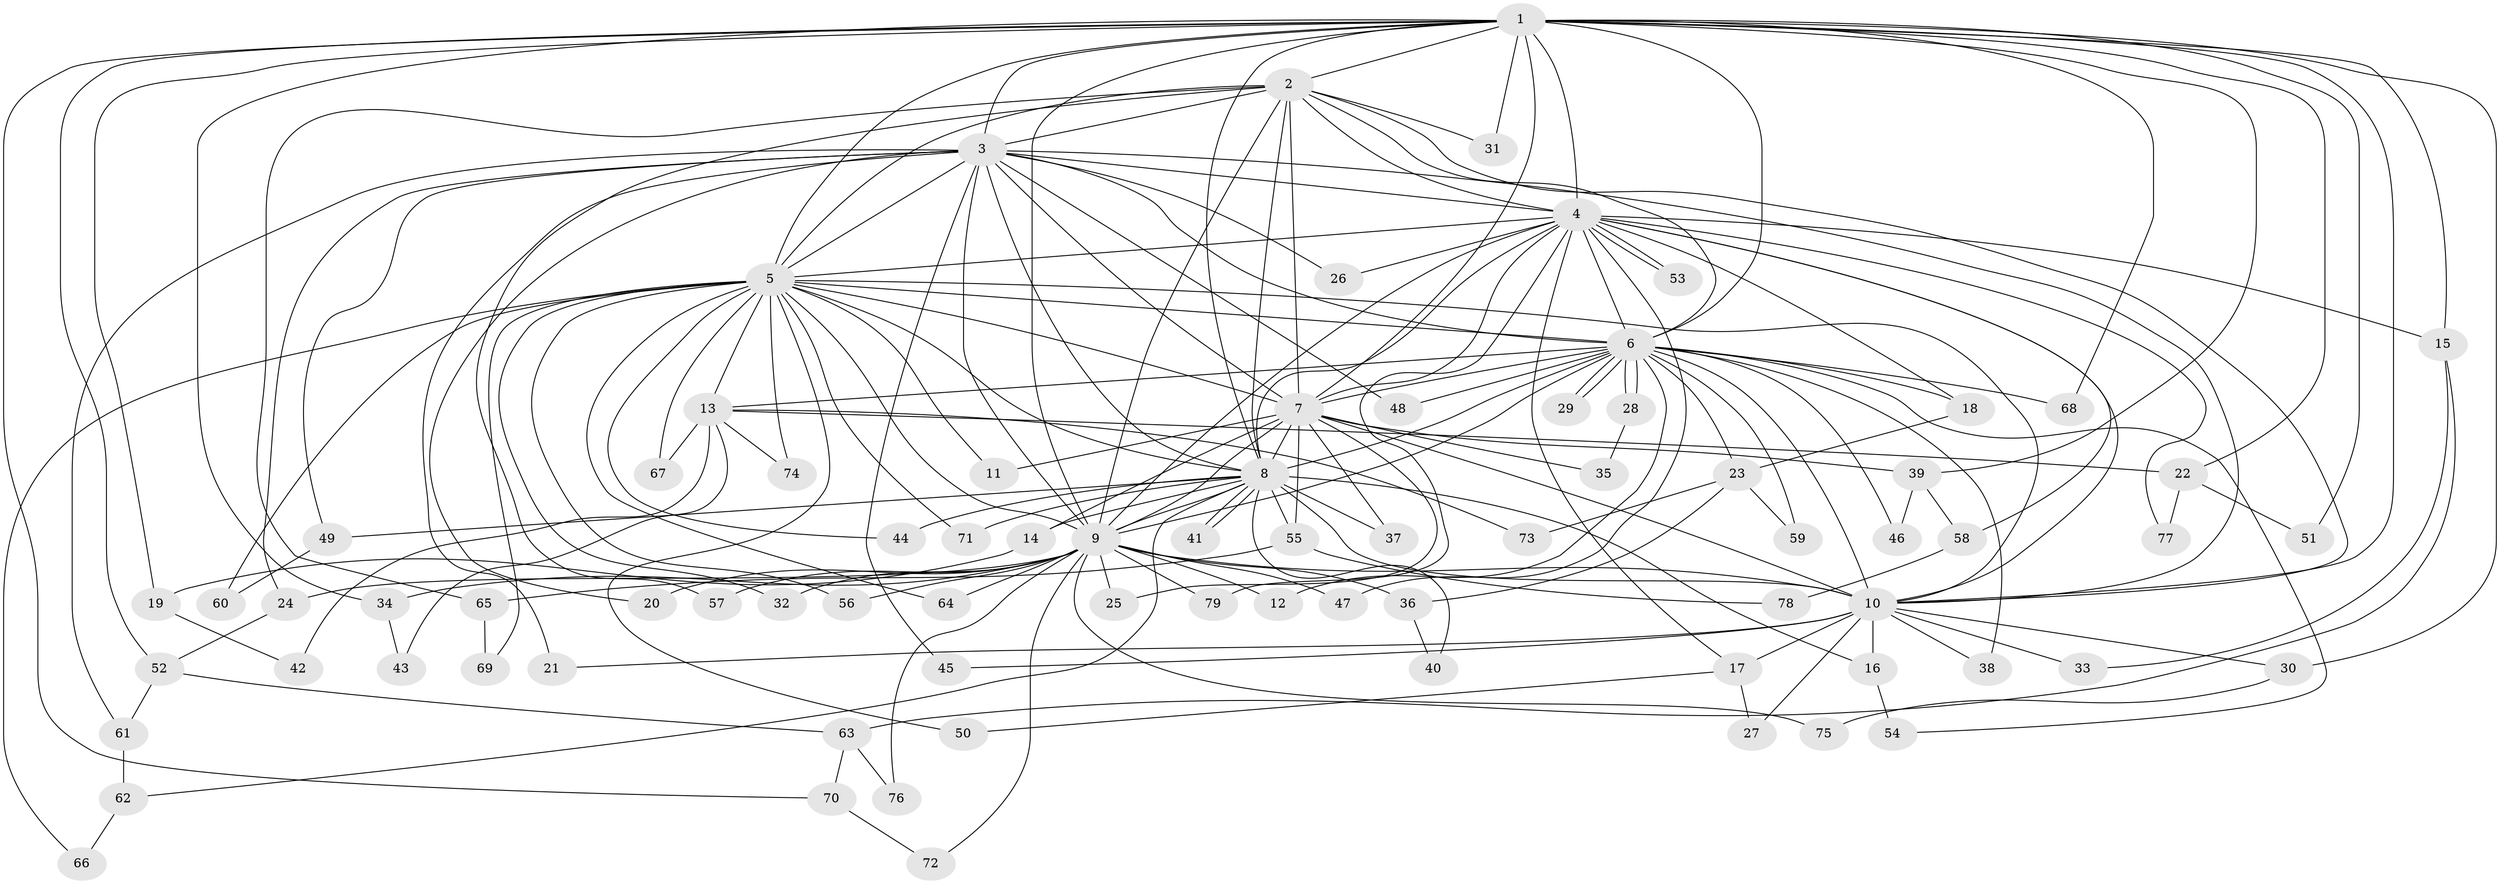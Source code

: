 // coarse degree distribution, {30: 0.01818181818181818, 15: 0.03636363636363636, 2: 0.509090909090909, 1: 0.18181818181818182, 3: 0.14545454545454545, 4: 0.05454545454545454, 5: 0.03636363636363636, 18: 0.01818181818181818}
// Generated by graph-tools (version 1.1) at 2025/48/03/04/25 21:48:54]
// undirected, 79 vertices, 183 edges
graph export_dot {
graph [start="1"]
  node [color=gray90,style=filled];
  1;
  2;
  3;
  4;
  5;
  6;
  7;
  8;
  9;
  10;
  11;
  12;
  13;
  14;
  15;
  16;
  17;
  18;
  19;
  20;
  21;
  22;
  23;
  24;
  25;
  26;
  27;
  28;
  29;
  30;
  31;
  32;
  33;
  34;
  35;
  36;
  37;
  38;
  39;
  40;
  41;
  42;
  43;
  44;
  45;
  46;
  47;
  48;
  49;
  50;
  51;
  52;
  53;
  54;
  55;
  56;
  57;
  58;
  59;
  60;
  61;
  62;
  63;
  64;
  65;
  66;
  67;
  68;
  69;
  70;
  71;
  72;
  73;
  74;
  75;
  76;
  77;
  78;
  79;
  1 -- 2;
  1 -- 3;
  1 -- 4;
  1 -- 5;
  1 -- 6;
  1 -- 7;
  1 -- 8;
  1 -- 9;
  1 -- 10;
  1 -- 15;
  1 -- 19;
  1 -- 22;
  1 -- 30;
  1 -- 31;
  1 -- 34;
  1 -- 39;
  1 -- 51;
  1 -- 52;
  1 -- 68;
  1 -- 70;
  2 -- 3;
  2 -- 4;
  2 -- 5;
  2 -- 6;
  2 -- 7;
  2 -- 8;
  2 -- 9;
  2 -- 10;
  2 -- 31;
  2 -- 57;
  2 -- 65;
  3 -- 4;
  3 -- 5;
  3 -- 6;
  3 -- 7;
  3 -- 8;
  3 -- 9;
  3 -- 10;
  3 -- 20;
  3 -- 21;
  3 -- 24;
  3 -- 26;
  3 -- 45;
  3 -- 48;
  3 -- 49;
  3 -- 61;
  4 -- 5;
  4 -- 6;
  4 -- 7;
  4 -- 8;
  4 -- 9;
  4 -- 10;
  4 -- 15;
  4 -- 17;
  4 -- 18;
  4 -- 26;
  4 -- 47;
  4 -- 53;
  4 -- 53;
  4 -- 58;
  4 -- 77;
  4 -- 79;
  5 -- 6;
  5 -- 7;
  5 -- 8;
  5 -- 9;
  5 -- 10;
  5 -- 11;
  5 -- 13;
  5 -- 32;
  5 -- 44;
  5 -- 50;
  5 -- 56;
  5 -- 60;
  5 -- 64;
  5 -- 66;
  5 -- 67;
  5 -- 69;
  5 -- 71;
  5 -- 74;
  6 -- 7;
  6 -- 8;
  6 -- 9;
  6 -- 10;
  6 -- 12;
  6 -- 13;
  6 -- 18;
  6 -- 23;
  6 -- 28;
  6 -- 28;
  6 -- 29;
  6 -- 29;
  6 -- 38;
  6 -- 46;
  6 -- 48;
  6 -- 54;
  6 -- 59;
  6 -- 68;
  7 -- 8;
  7 -- 9;
  7 -- 10;
  7 -- 11;
  7 -- 14;
  7 -- 25;
  7 -- 35;
  7 -- 37;
  7 -- 39;
  7 -- 55;
  8 -- 9;
  8 -- 10;
  8 -- 14;
  8 -- 16;
  8 -- 37;
  8 -- 40;
  8 -- 41;
  8 -- 41;
  8 -- 44;
  8 -- 49;
  8 -- 55;
  8 -- 62;
  8 -- 71;
  9 -- 10;
  9 -- 12;
  9 -- 20;
  9 -- 24;
  9 -- 25;
  9 -- 32;
  9 -- 34;
  9 -- 36;
  9 -- 47;
  9 -- 56;
  9 -- 57;
  9 -- 64;
  9 -- 72;
  9 -- 75;
  9 -- 76;
  9 -- 79;
  10 -- 16;
  10 -- 17;
  10 -- 21;
  10 -- 27;
  10 -- 30;
  10 -- 33;
  10 -- 38;
  10 -- 45;
  13 -- 22;
  13 -- 42;
  13 -- 43;
  13 -- 67;
  13 -- 73;
  13 -- 74;
  14 -- 19;
  15 -- 33;
  15 -- 63;
  16 -- 54;
  17 -- 27;
  17 -- 50;
  18 -- 23;
  19 -- 42;
  22 -- 51;
  22 -- 77;
  23 -- 36;
  23 -- 59;
  23 -- 73;
  24 -- 52;
  28 -- 35;
  30 -- 75;
  34 -- 43;
  36 -- 40;
  39 -- 46;
  39 -- 58;
  49 -- 60;
  52 -- 61;
  52 -- 63;
  55 -- 65;
  55 -- 78;
  58 -- 78;
  61 -- 62;
  62 -- 66;
  63 -- 70;
  63 -- 76;
  65 -- 69;
  70 -- 72;
}
